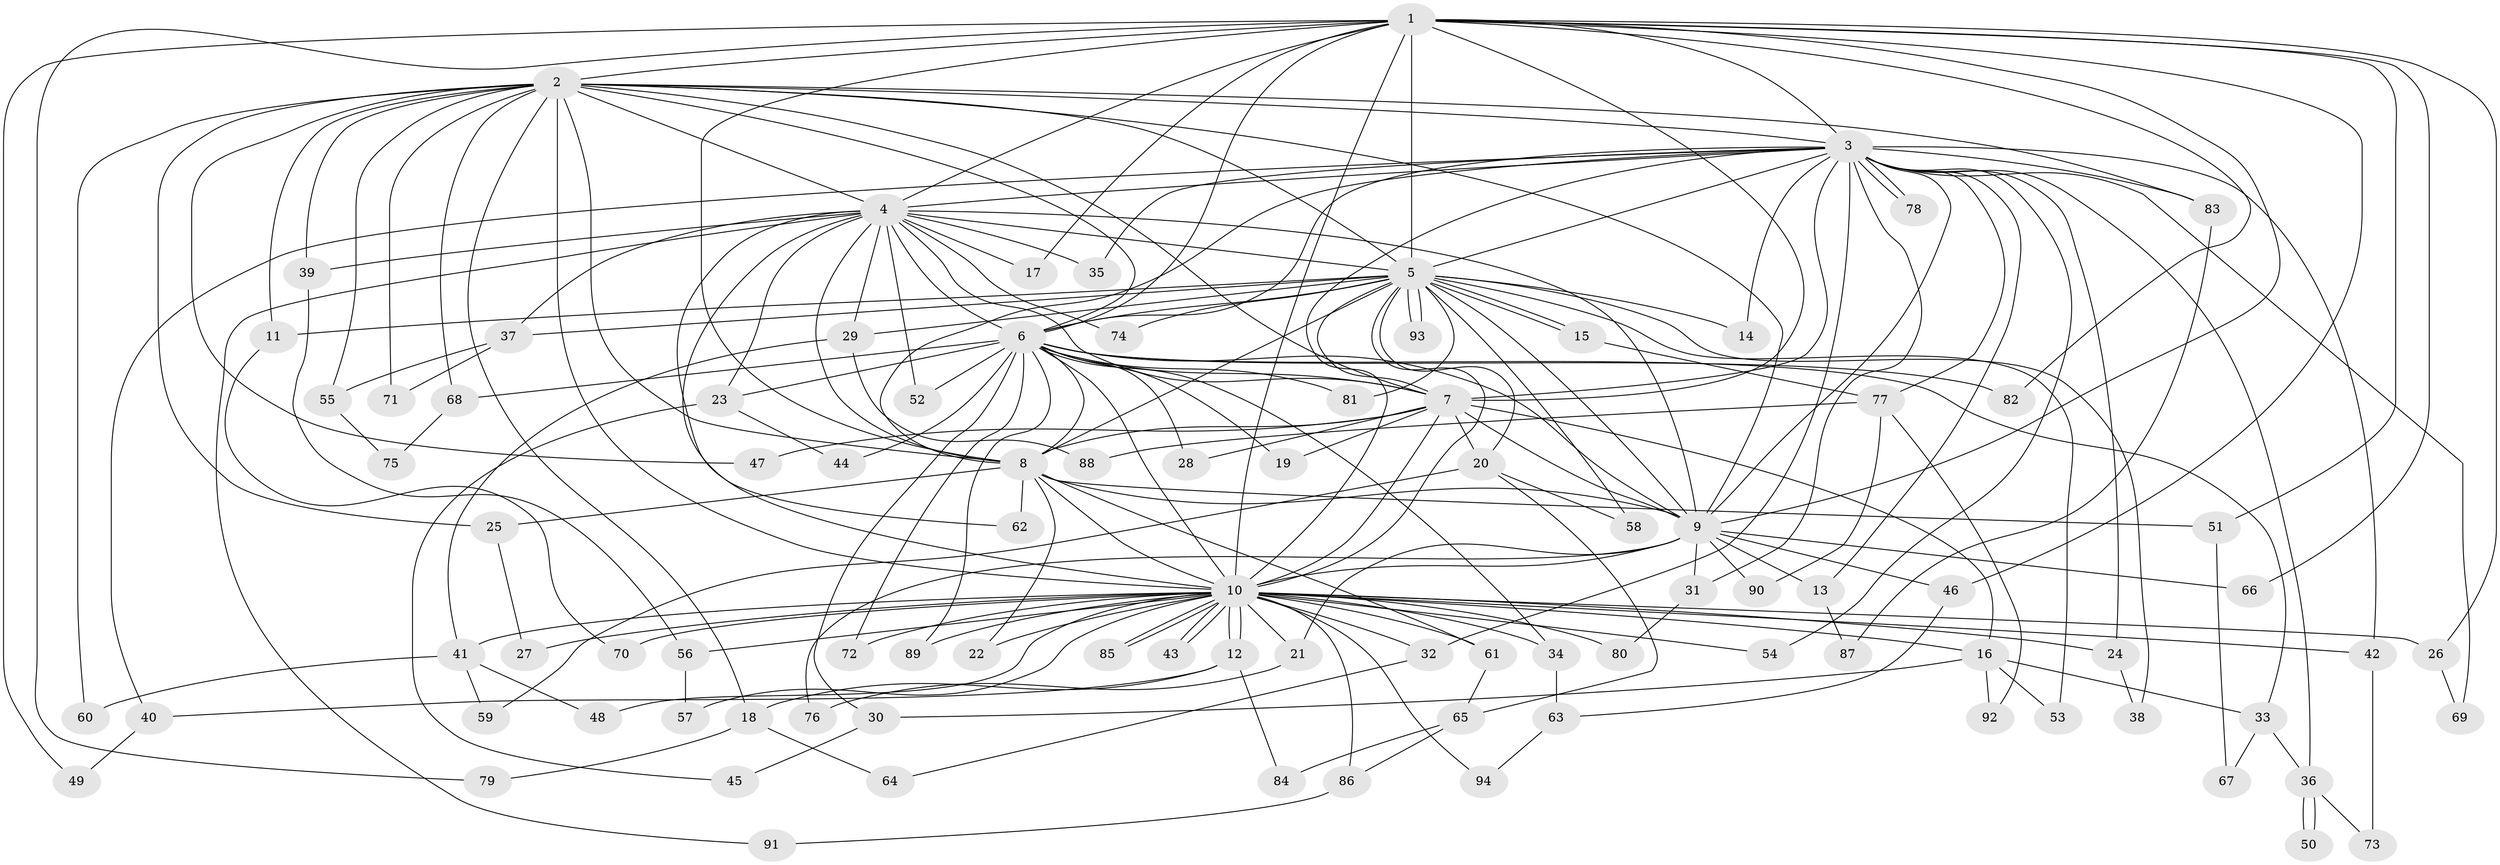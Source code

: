 // coarse degree distribution, {22: 0.02702702702702703, 2: 0.5135135135135135, 8: 0.02702702702702703, 1: 0.32432432432432434, 3: 0.05405405405405406, 19: 0.02702702702702703, 15: 0.02702702702702703}
// Generated by graph-tools (version 1.1) at 2025/48/03/04/25 21:48:59]
// undirected, 94 vertices, 213 edges
graph export_dot {
graph [start="1"]
  node [color=gray90,style=filled];
  1;
  2;
  3;
  4;
  5;
  6;
  7;
  8;
  9;
  10;
  11;
  12;
  13;
  14;
  15;
  16;
  17;
  18;
  19;
  20;
  21;
  22;
  23;
  24;
  25;
  26;
  27;
  28;
  29;
  30;
  31;
  32;
  33;
  34;
  35;
  36;
  37;
  38;
  39;
  40;
  41;
  42;
  43;
  44;
  45;
  46;
  47;
  48;
  49;
  50;
  51;
  52;
  53;
  54;
  55;
  56;
  57;
  58;
  59;
  60;
  61;
  62;
  63;
  64;
  65;
  66;
  67;
  68;
  69;
  70;
  71;
  72;
  73;
  74;
  75;
  76;
  77;
  78;
  79;
  80;
  81;
  82;
  83;
  84;
  85;
  86;
  87;
  88;
  89;
  90;
  91;
  92;
  93;
  94;
  1 -- 2;
  1 -- 3;
  1 -- 4;
  1 -- 5;
  1 -- 6;
  1 -- 7;
  1 -- 8;
  1 -- 9;
  1 -- 10;
  1 -- 17;
  1 -- 26;
  1 -- 46;
  1 -- 49;
  1 -- 51;
  1 -- 66;
  1 -- 79;
  1 -- 82;
  2 -- 3;
  2 -- 4;
  2 -- 5;
  2 -- 6;
  2 -- 7;
  2 -- 8;
  2 -- 9;
  2 -- 10;
  2 -- 11;
  2 -- 18;
  2 -- 25;
  2 -- 39;
  2 -- 47;
  2 -- 55;
  2 -- 60;
  2 -- 68;
  2 -- 71;
  2 -- 83;
  3 -- 4;
  3 -- 5;
  3 -- 6;
  3 -- 7;
  3 -- 8;
  3 -- 9;
  3 -- 10;
  3 -- 13;
  3 -- 14;
  3 -- 24;
  3 -- 31;
  3 -- 32;
  3 -- 35;
  3 -- 36;
  3 -- 40;
  3 -- 42;
  3 -- 54;
  3 -- 69;
  3 -- 77;
  3 -- 78;
  3 -- 78;
  3 -- 83;
  4 -- 5;
  4 -- 6;
  4 -- 7;
  4 -- 8;
  4 -- 9;
  4 -- 10;
  4 -- 17;
  4 -- 23;
  4 -- 29;
  4 -- 35;
  4 -- 37;
  4 -- 39;
  4 -- 52;
  4 -- 62;
  4 -- 74;
  4 -- 91;
  5 -- 6;
  5 -- 7;
  5 -- 8;
  5 -- 9;
  5 -- 10;
  5 -- 11;
  5 -- 14;
  5 -- 15;
  5 -- 15;
  5 -- 20;
  5 -- 29;
  5 -- 37;
  5 -- 38;
  5 -- 53;
  5 -- 58;
  5 -- 74;
  5 -- 81;
  5 -- 93;
  5 -- 93;
  6 -- 7;
  6 -- 8;
  6 -- 9;
  6 -- 10;
  6 -- 19;
  6 -- 23;
  6 -- 28;
  6 -- 30;
  6 -- 33;
  6 -- 34;
  6 -- 44;
  6 -- 52;
  6 -- 68;
  6 -- 72;
  6 -- 81;
  6 -- 82;
  6 -- 89;
  7 -- 8;
  7 -- 9;
  7 -- 10;
  7 -- 16;
  7 -- 19;
  7 -- 20;
  7 -- 28;
  7 -- 47;
  8 -- 9;
  8 -- 10;
  8 -- 22;
  8 -- 25;
  8 -- 51;
  8 -- 61;
  8 -- 62;
  9 -- 10;
  9 -- 13;
  9 -- 21;
  9 -- 31;
  9 -- 46;
  9 -- 66;
  9 -- 76;
  9 -- 90;
  10 -- 12;
  10 -- 12;
  10 -- 16;
  10 -- 21;
  10 -- 22;
  10 -- 24;
  10 -- 26;
  10 -- 27;
  10 -- 32;
  10 -- 34;
  10 -- 41;
  10 -- 42;
  10 -- 43;
  10 -- 43;
  10 -- 48;
  10 -- 54;
  10 -- 56;
  10 -- 57;
  10 -- 61;
  10 -- 70;
  10 -- 72;
  10 -- 80;
  10 -- 85;
  10 -- 85;
  10 -- 86;
  10 -- 89;
  10 -- 94;
  11 -- 70;
  12 -- 18;
  12 -- 40;
  12 -- 84;
  13 -- 87;
  15 -- 77;
  16 -- 30;
  16 -- 33;
  16 -- 53;
  16 -- 92;
  18 -- 64;
  18 -- 79;
  20 -- 58;
  20 -- 59;
  20 -- 65;
  21 -- 76;
  23 -- 44;
  23 -- 45;
  24 -- 38;
  25 -- 27;
  26 -- 69;
  29 -- 41;
  29 -- 88;
  30 -- 45;
  31 -- 80;
  32 -- 64;
  33 -- 36;
  33 -- 67;
  34 -- 63;
  36 -- 50;
  36 -- 50;
  36 -- 73;
  37 -- 55;
  37 -- 71;
  39 -- 56;
  40 -- 49;
  41 -- 48;
  41 -- 59;
  41 -- 60;
  42 -- 73;
  46 -- 63;
  51 -- 67;
  55 -- 75;
  56 -- 57;
  61 -- 65;
  63 -- 94;
  65 -- 84;
  65 -- 86;
  68 -- 75;
  77 -- 88;
  77 -- 90;
  77 -- 92;
  83 -- 87;
  86 -- 91;
}
